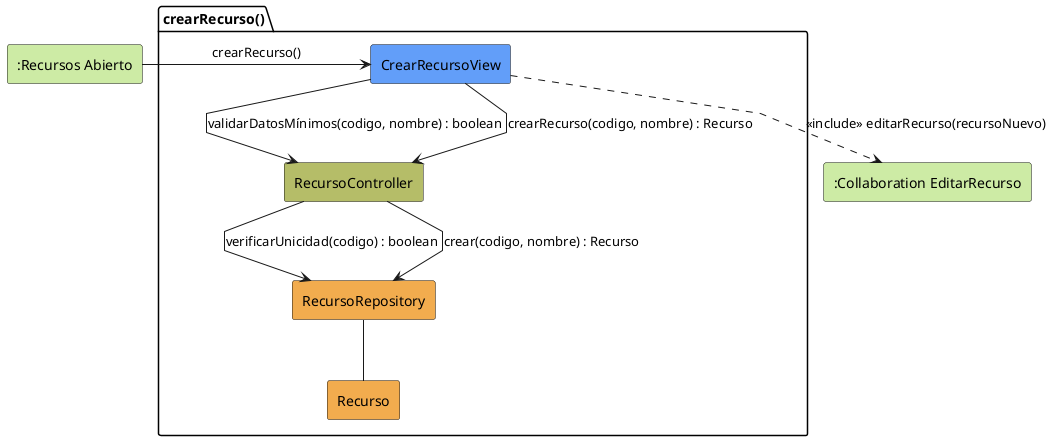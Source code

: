 @startuml crearRecurso-analisis
skinparam linetype polyline

rectangle #CDEBA5 ":Recursos Abierto" as RecursosAbierto
rectangle #CDEBA5 ":Collaboration EditarRecurso" as EditarRecurso

package crearRecurso as "crearRecurso()" {
    rectangle #629EF9 CrearRecursoView
    rectangle #b5bd68 RecursoController
    rectangle #F2AC4E RecursoRepository
    rectangle #F2AC4E Recurso
}

RecursosAbierto -r-> CrearRecursoView: crearRecurso()

CrearRecursoView -d-> RecursoController: validarDatosMínimos(codigo, nombre) : boolean

RecursoController --> RecursoRepository: verificarUnicidad(codigo) : boolean

CrearRecursoView --> RecursoController: crearRecurso(codigo, nombre) : Recurso

RecursoController --> RecursoRepository: crear(codigo, nombre) : Recurso

RecursoRepository -- Recurso

CrearRecursoView ..> EditarRecurso: <<include>> editarRecurso(recursoNuevo)

@enduml